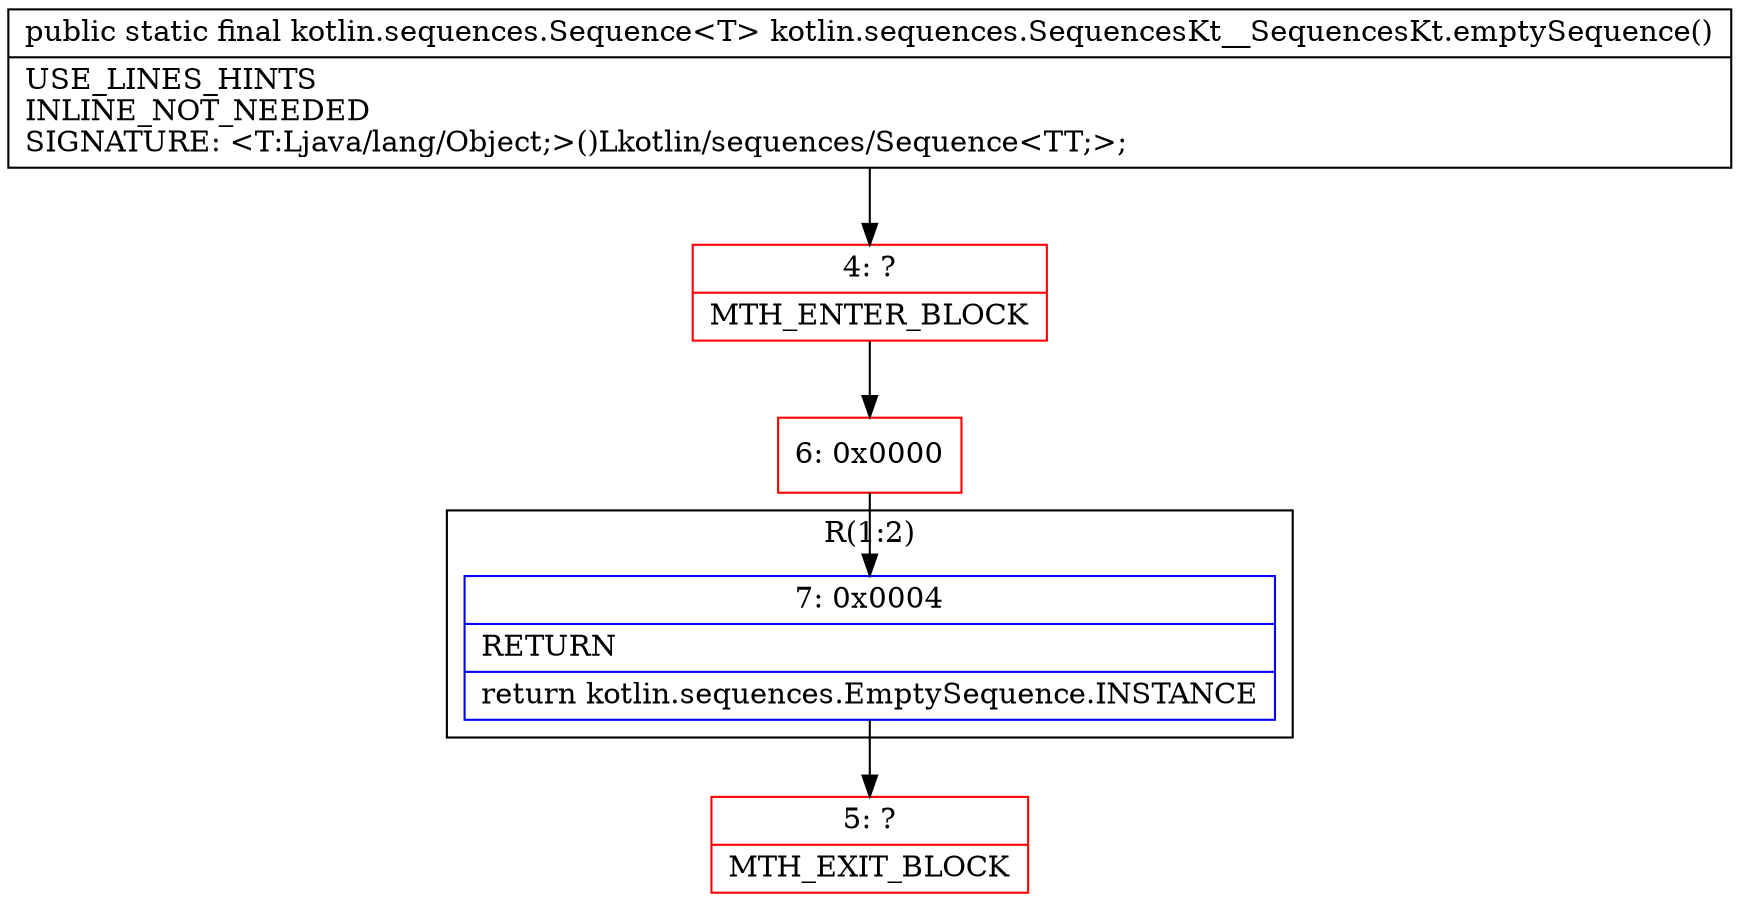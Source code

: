 digraph "CFG forkotlin.sequences.SequencesKt__SequencesKt.emptySequence()Lkotlin\/sequences\/Sequence;" {
subgraph cluster_Region_1353250716 {
label = "R(1:2)";
node [shape=record,color=blue];
Node_7 [shape=record,label="{7\:\ 0x0004|RETURN\l|return kotlin.sequences.EmptySequence.INSTANCE\l}"];
}
Node_4 [shape=record,color=red,label="{4\:\ ?|MTH_ENTER_BLOCK\l}"];
Node_6 [shape=record,color=red,label="{6\:\ 0x0000}"];
Node_5 [shape=record,color=red,label="{5\:\ ?|MTH_EXIT_BLOCK\l}"];
MethodNode[shape=record,label="{public static final kotlin.sequences.Sequence\<T\> kotlin.sequences.SequencesKt__SequencesKt.emptySequence()  | USE_LINES_HINTS\lINLINE_NOT_NEEDED\lSIGNATURE: \<T:Ljava\/lang\/Object;\>()Lkotlin\/sequences\/Sequence\<TT;\>;\l}"];
MethodNode -> Node_4;Node_7 -> Node_5;
Node_4 -> Node_6;
Node_6 -> Node_7;
}

